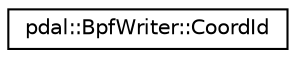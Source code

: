 digraph "Graphical Class Hierarchy"
{
  edge [fontname="Helvetica",fontsize="10",labelfontname="Helvetica",labelfontsize="10"];
  node [fontname="Helvetica",fontsize="10",shape=record];
  rankdir="LR";
  Node1 [label="pdal::BpfWriter::CoordId",height=0.2,width=0.4,color="black", fillcolor="white", style="filled",URL="$structpdal_1_1BpfWriter_1_1CoordId.html"];
}
